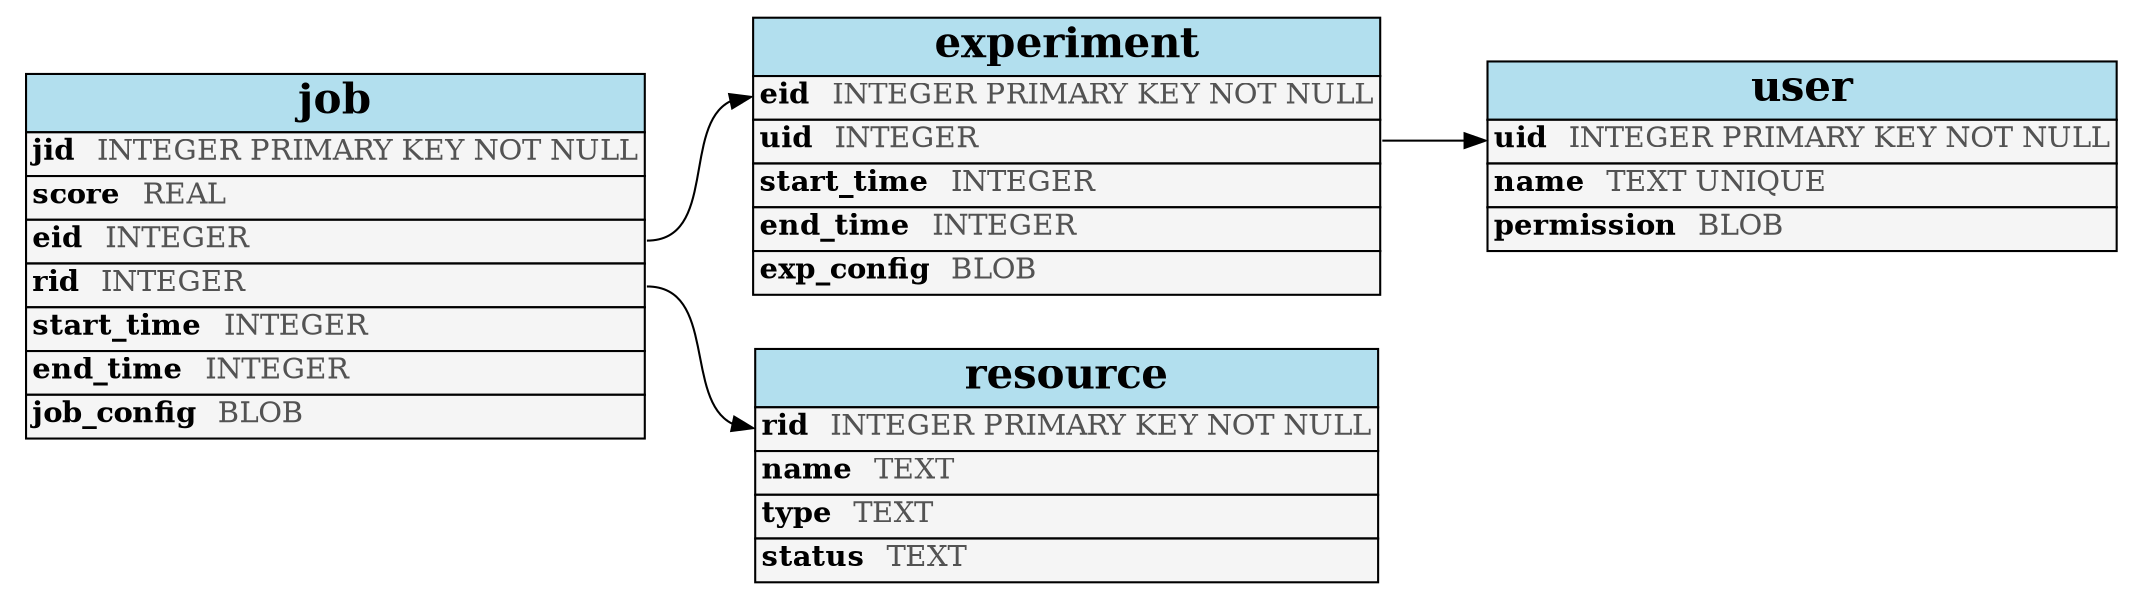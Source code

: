 /*
 * Graphviz of '<_io.TextIOWrapper name='<stdin>' mode='r' encoding='UTF-8'>', created 2018-08-14 18:52:17.684968
 * Generated from https://github.com/rm-hull/sql_graphviz
 */
digraph g { graph [ rankdir = "LR" ];

  "user" [
    shape=none
    label=<
      <table border="0" cellspacing="0" cellborder="1">
        <tr><td bgcolor="lightblue2"><font face="Times-bold" point-size="20">user</font></td></tr>
        <tr><td bgcolor="grey96" align="left" port="uid"><font face="Times-bold">uid</font>  <font color="#535353">INTEGER PRIMARY KEY NOT NULL</font></td></tr>
        <tr><td bgcolor="grey96" align="left" port="name"><font face="Times-bold">name</font>  <font color="#535353">TEXT UNIQUE</font></td></tr>
        <tr><td bgcolor="grey96" align="left" port="permission"><font face="Times-bold">permission</font>  <font color="#535353">BLOB</font></td></tr>
      </table>
    >];

  "resource" [
    shape=none
    label=<
      <table border="0" cellspacing="0" cellborder="1">
        <tr><td bgcolor="lightblue2"><font face="Times-bold" point-size="20">resource</font></td></tr>
        <tr><td bgcolor="grey96" align="left" port="rid"><font face="Times-bold">rid</font>  <font color="#535353">INTEGER PRIMARY KEY NOT NULL</font></td></tr>
        <tr><td bgcolor="grey96" align="left" port="name"><font face="Times-bold">name</font>  <font color="#535353">TEXT</font></td></tr>
        <tr><td bgcolor="grey96" align="left" port="type"><font face="Times-bold">type</font>  <font color="#535353">TEXT</font></td></tr>
        <tr><td bgcolor="grey96" align="left" port="status"><font face="Times-bold">status</font>  <font color="#535353">TEXT</font></td></tr>
      </table>
    >];

  "experiment" [
    shape=none
    label=<
      <table border="0" cellspacing="0" cellborder="1">
        <tr><td bgcolor="lightblue2"><font face="Times-bold" point-size="20">experiment</font></td></tr>
        <tr><td bgcolor="grey96" align="left" port="eid"><font face="Times-bold">eid</font>  <font color="#535353">INTEGER PRIMARY KEY NOT NULL</font></td></tr>
        <tr><td bgcolor="grey96" align="left" port="uid"><font face="Times-bold">uid</font>  <font color="#535353">INTEGER</font></td></tr>
        <tr><td bgcolor="grey96" align="left" port="start_time"><font face="Times-bold">start_time</font>  <font color="#535353">INTEGER</font></td></tr>
        <tr><td bgcolor="grey96" align="left" port="end_time"><font face="Times-bold">end_time</font>  <font color="#535353">INTEGER</font></td></tr>
        <tr><td bgcolor="grey96" align="left" port="exp_config"><font face="Times-bold">exp_config</font>  <font color="#535353">BLOB</font></td></tr>
      </table>
    >];

  "job" [
    shape=none
    label=<
      <table border="0" cellspacing="0" cellborder="1">
        <tr><td bgcolor="lightblue2"><font face="Times-bold" point-size="20">job</font></td></tr>
        <tr><td bgcolor="grey96" align="left" port="jid"><font face="Times-bold">jid</font>  <font color="#535353">INTEGER PRIMARY KEY NOT NULL</font></td></tr>
        <tr><td bgcolor="grey96" align="left" port="score"><font face="Times-bold">score</font>  <font color="#535353">REAL</font></td></tr>
        <tr><td bgcolor="grey96" align="left" port="eid"><font face="Times-bold">eid</font>  <font color="#535353">INTEGER</font></td></tr>
        <tr><td bgcolor="grey96" align="left" port="rid"><font face="Times-bold">rid</font>  <font color="#535353">INTEGER</font></td></tr>
        <tr><td bgcolor="grey96" align="left" port="start_time"><font face="Times-bold">start_time</font>  <font color="#535353">INTEGER</font></td></tr>
        <tr><td bgcolor="grey96" align="left" port="end_time"><font face="Times-bold">end_time</font>  <font color="#535353">INTEGER</font></td></tr>
        <tr><td bgcolor="grey96" align="left" port="job_config"><font face="Times-bold">job_config</font>  <font color="#535353">BLOB</font></td></tr>
      </table>
    >];

  "experiment":uid -> "user":uid;
  "job":eid -> "experiment":eid;
  "job":rid -> "resource":rid; 
}
